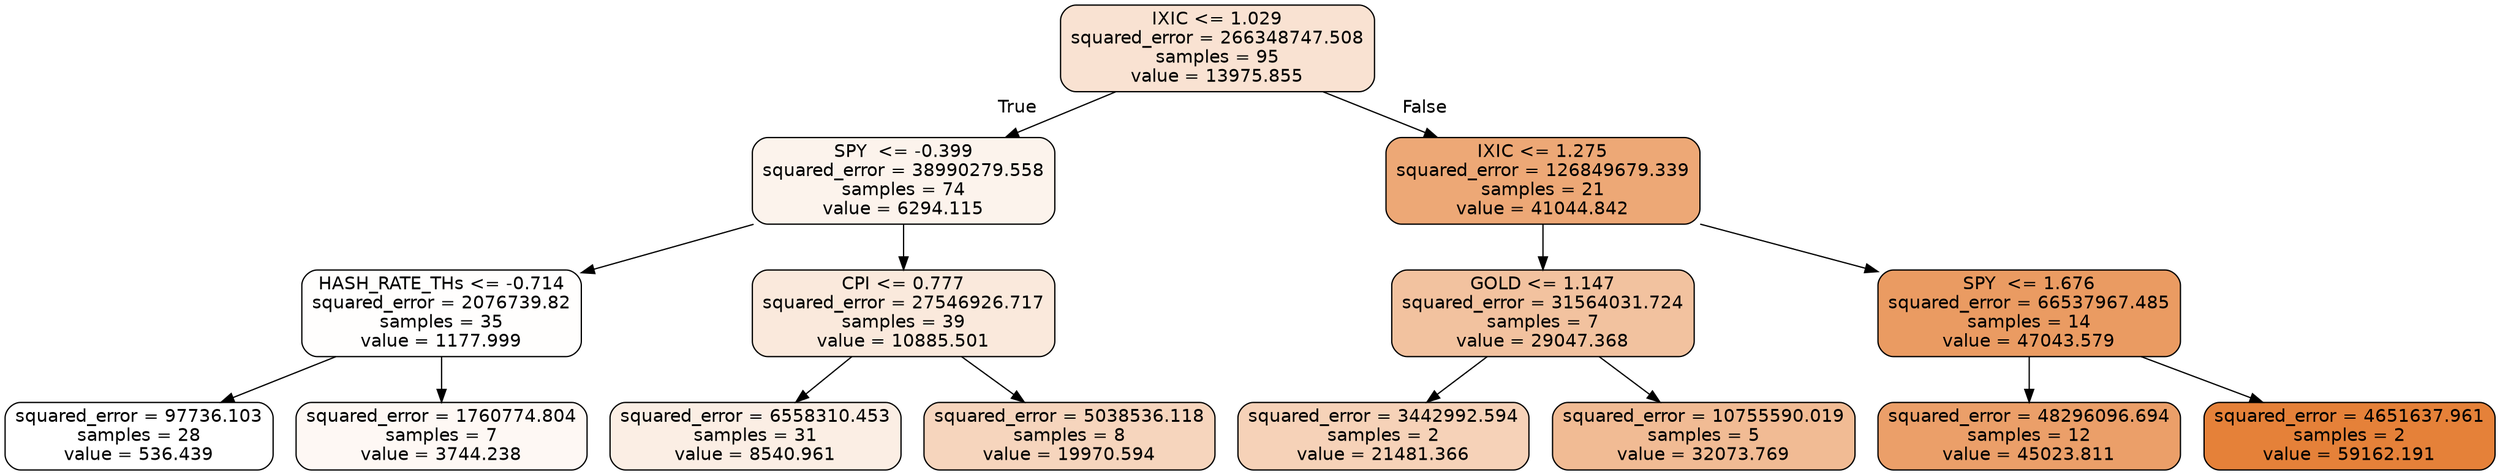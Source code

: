 digraph Tree {
node [shape=box, style="filled, rounded", color="black", fontname="helvetica"] ;
edge [fontname="helvetica"] ;
0 [label="IXIC <= 1.029\nsquared_error = 266348747.508\nsamples = 95\nvalue = 13975.855", fillcolor="#f9e2d2"] ;
1 [label="SPY  <= -0.399\nsquared_error = 38990279.558\nsamples = 74\nvalue = 6294.115", fillcolor="#fcf3ec"] ;
0 -> 1 [labeldistance=2.5, labelangle=45, headlabel="True"] ;
2 [label="HASH_RATE_THs <= -0.714\nsquared_error = 2076739.82\nsamples = 35\nvalue = 1177.999", fillcolor="#fffefd"] ;
1 -> 2 ;
3 [label="squared_error = 97736.103\nsamples = 28\nvalue = 536.439", fillcolor="#ffffff"] ;
2 -> 3 ;
4 [label="squared_error = 1760774.804\nsamples = 7\nvalue = 3744.238", fillcolor="#fef8f4"] ;
2 -> 4 ;
5 [label="CPI <= 0.777\nsquared_error = 27546926.717\nsamples = 39\nvalue = 10885.501", fillcolor="#fae9dc"] ;
1 -> 5 ;
6 [label="squared_error = 6558310.453\nsamples = 31\nvalue = 8540.961", fillcolor="#fbeee4"] ;
5 -> 6 ;
7 [label="squared_error = 5038536.118\nsamples = 8\nvalue = 19970.594", fillcolor="#f6d5bd"] ;
5 -> 7 ;
8 [label="IXIC <= 1.275\nsquared_error = 126849679.339\nsamples = 21\nvalue = 41044.842", fillcolor="#eda876"] ;
0 -> 8 [labeldistance=2.5, labelangle=-45, headlabel="False"] ;
9 [label="GOLD <= 1.147\nsquared_error = 31564031.724\nsamples = 7\nvalue = 29047.368", fillcolor="#f2c29f"] ;
8 -> 9 ;
10 [label="squared_error = 3442992.594\nsamples = 2\nvalue = 21481.366", fillcolor="#f6d2b8"] ;
9 -> 10 ;
11 [label="squared_error = 10755590.019\nsamples = 5\nvalue = 32073.769", fillcolor="#f1bb94"] ;
9 -> 11 ;
12 [label="SPY  <= 1.676\nsquared_error = 66537967.485\nsamples = 14\nvalue = 47043.579", fillcolor="#ea9b62"] ;
8 -> 12 ;
13 [label="squared_error = 48296096.694\nsamples = 12\nvalue = 45023.811", fillcolor="#eb9f69"] ;
12 -> 13 ;
14 [label="squared_error = 4651637.961\nsamples = 2\nvalue = 59162.191", fillcolor="#e58139"] ;
12 -> 14 ;
}